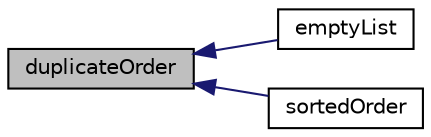 digraph "duplicateOrder"
{
  bgcolor="transparent";
  edge [fontname="Helvetica",fontsize="10",labelfontname="Helvetica",labelfontsize="10"];
  node [fontname="Helvetica",fontsize="10",shape=record];
  rankdir="LR";
  Node13073 [label="duplicateOrder",height=0.2,width=0.4,color="black", fillcolor="grey75", style="filled", fontcolor="black"];
  Node13073 -> Node13074 [dir="back",color="midnightblue",fontsize="10",style="solid",fontname="Helvetica"];
  Node13074 [label="emptyList",height=0.2,width=0.4,color="black",URL="$a21851.html#aac3dd6ff6f51f3841ba88a3adb29e073",tooltip="Return reference to zero-sized list. Compare to List::null() which returns. "];
  Node13073 -> Node13075 [dir="back",color="midnightblue",fontsize="10",style="solid",fontname="Helvetica"];
  Node13075 [label="sortedOrder",height=0.2,width=0.4,color="black",URL="$a21851.html#abc7fb43ebda581aa208aa55883d6d37f"];
}
